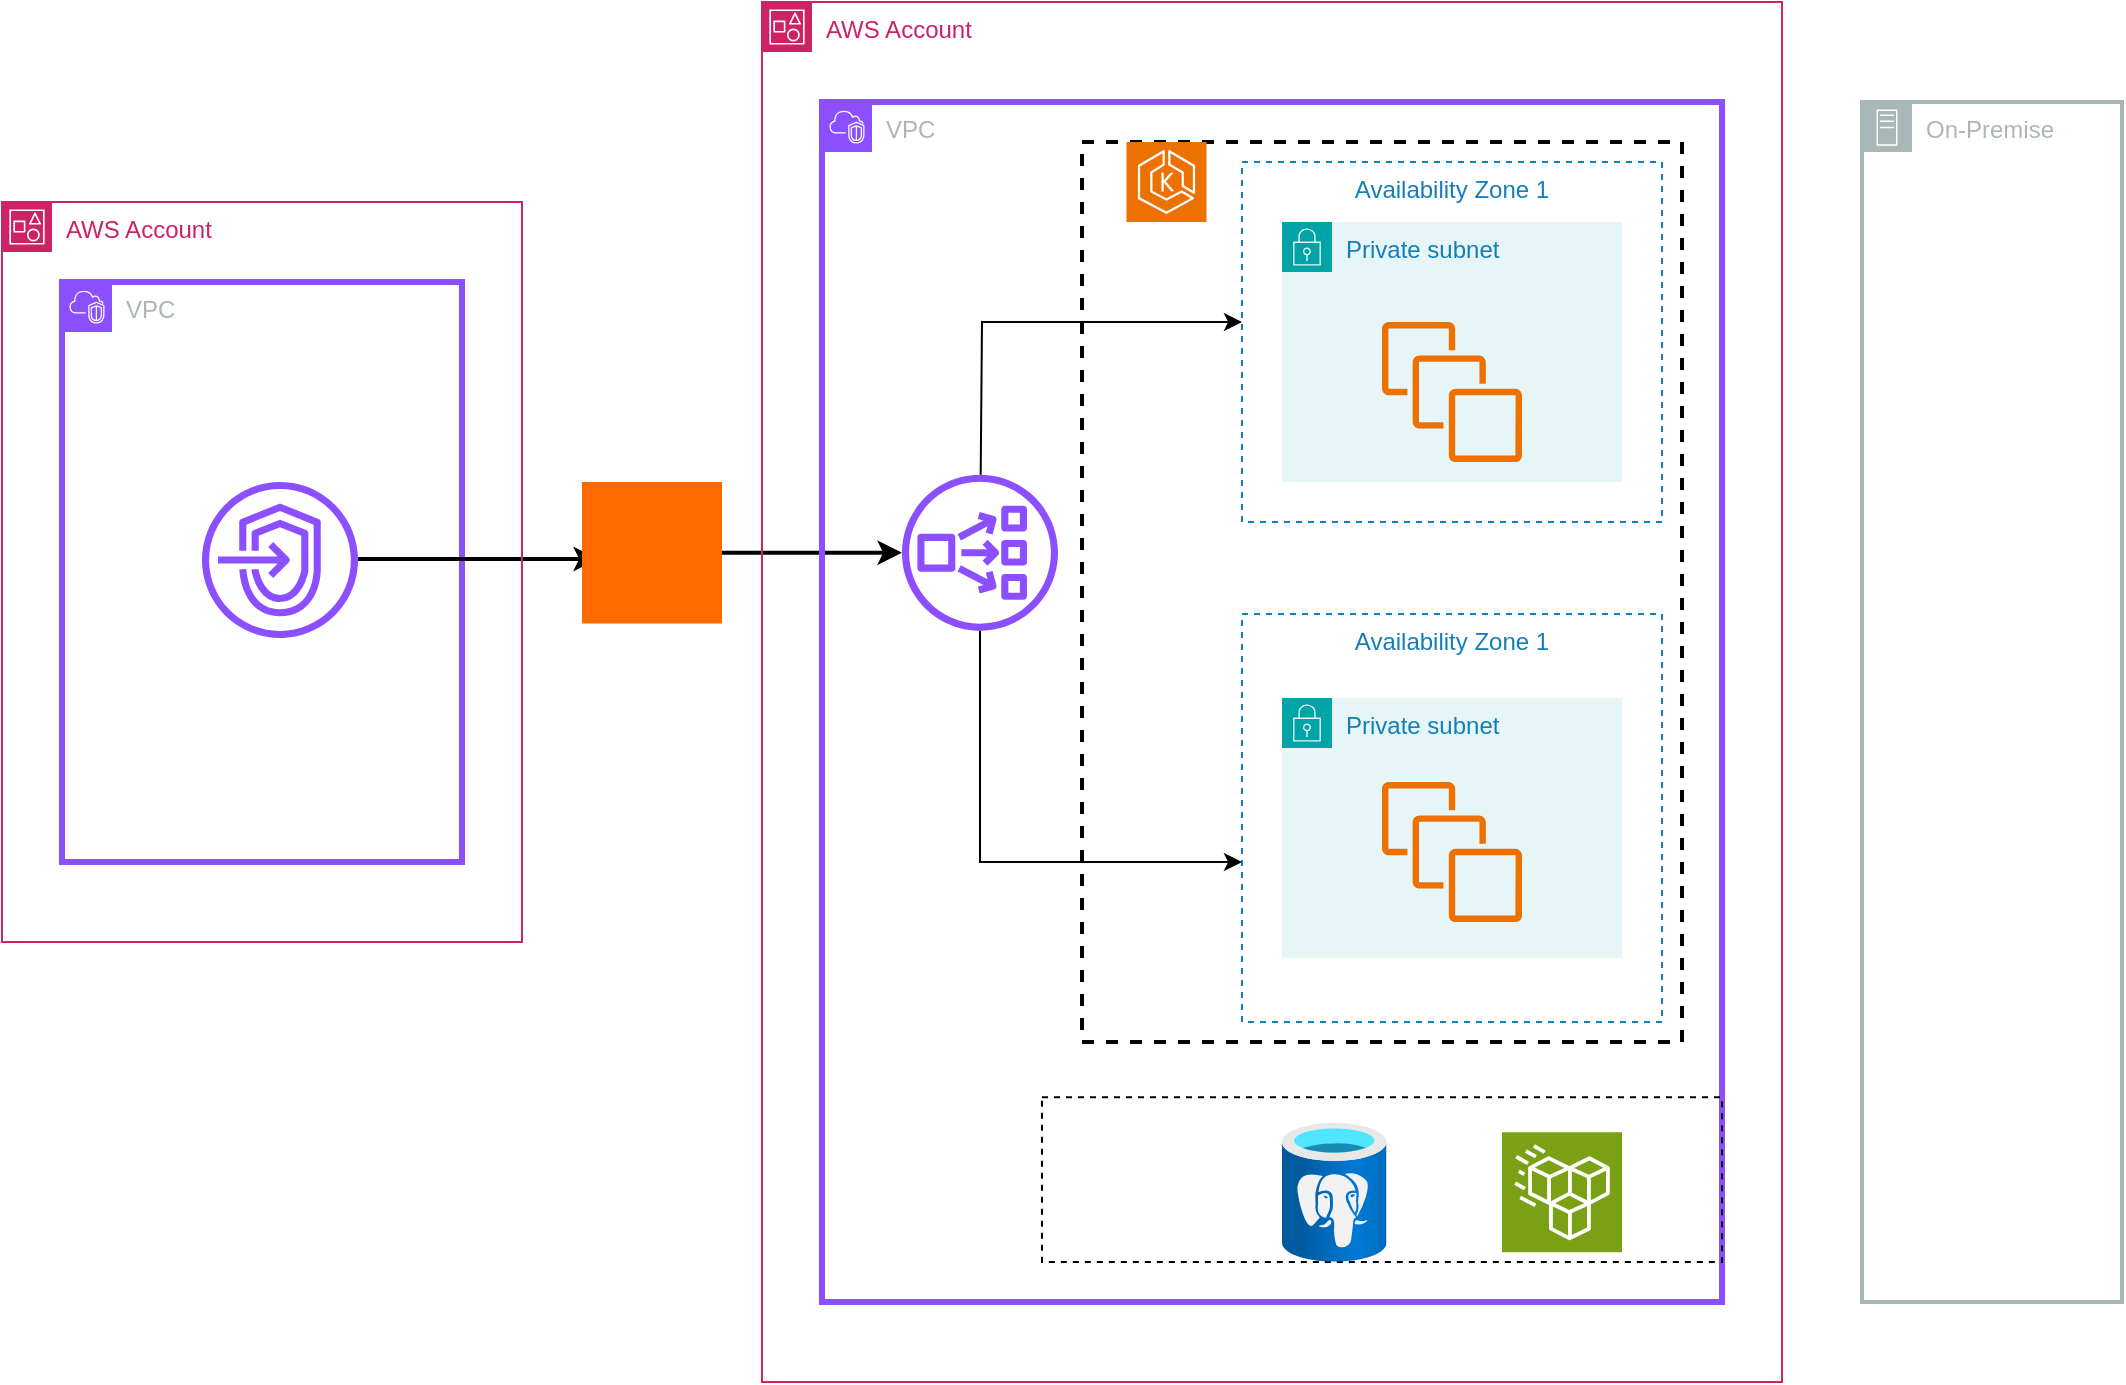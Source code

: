 <mxfile version="27.1.4">
  <diagram id="Ht1M8jgEwFfnCIfOTk4-" name="Page-1">
    <mxGraphModel dx="1502" dy="1032" grid="1" gridSize="10" guides="1" tooltips="1" connect="1" arrows="1" fold="1" page="1" pageScale="1" pageWidth="1169" pageHeight="827" math="0" shadow="0">
      <root>
        <mxCell id="0" />
        <mxCell id="1" parent="0" />
        <mxCell id="5K6jLp8h9VaGMAMTurrs-5" value="VPC" style="points=[[0,0],[0.25,0],[0.5,0],[0.75,0],[1,0],[1,0.25],[1,0.5],[1,0.75],[1,1],[0.75,1],[0.5,1],[0.25,1],[0,1],[0,0.75],[0,0.5],[0,0.25]];outlineConnect=0;gradientColor=none;html=1;whiteSpace=wrap;fontSize=12;fontStyle=0;container=1;pointerEvents=0;collapsible=0;recursiveResize=0;shape=mxgraph.aws4.group;grIcon=mxgraph.aws4.group_vpc2;strokeColor=#8C4FFF;fillColor=none;verticalAlign=top;align=left;spacingLeft=30;fontColor=#AAB7B8;dashed=0;strokeWidth=3;" parent="1" vertex="1">
          <mxGeometry x="80" y="150" width="200" height="290" as="geometry" />
        </mxCell>
        <mxCell id="5K6jLp8h9VaGMAMTurrs-10" value="" style="sketch=0;outlineConnect=0;fontColor=#232F3E;gradientColor=none;fillColor=#8C4FFF;strokeColor=none;dashed=0;verticalLabelPosition=bottom;verticalAlign=top;align=center;html=1;fontSize=12;fontStyle=0;aspect=fixed;pointerEvents=1;shape=mxgraph.aws4.endpoints;" parent="5K6jLp8h9VaGMAMTurrs-5" vertex="1">
          <mxGeometry x="70" y="100" width="78" height="78" as="geometry" />
        </mxCell>
        <mxCell id="S_dY2xMIcpg-6XYuu0yD-6" value="" style="endArrow=classic;html=1;rounded=0;strokeWidth=2;" edge="1" parent="5K6jLp8h9VaGMAMTurrs-5">
          <mxGeometry width="50" height="50" relative="1" as="geometry">
            <mxPoint x="148" y="138.5" as="sourcePoint" />
            <mxPoint x="268" y="138.5" as="targetPoint" />
          </mxGeometry>
        </mxCell>
        <mxCell id="5K6jLp8h9VaGMAMTurrs-8" value="" style="points=[];aspect=fixed;html=1;align=center;shadow=0;dashed=0;fillColor=#FF6A00;strokeColor=none;shape=mxgraph.alibaba_cloud.privatelink;" parent="1" vertex="1">
          <mxGeometry x="340" y="250" width="70" height="70.75" as="geometry" />
        </mxCell>
        <mxCell id="S_dY2xMIcpg-6XYuu0yD-5" value="" style="endArrow=classic;html=1;rounded=0;strokeWidth=2;" edge="1" parent="1" source="5K6jLp8h9VaGMAMTurrs-8" target="5K6jLp8h9VaGMAMTurrs-9">
          <mxGeometry width="50" height="50" relative="1" as="geometry">
            <mxPoint x="500" y="370" as="sourcePoint" />
            <mxPoint x="550" y="320" as="targetPoint" />
          </mxGeometry>
        </mxCell>
        <mxCell id="5K6jLp8h9VaGMAMTurrs-6" value="VPC" style="points=[[0,0],[0.25,0],[0.5,0],[0.75,0],[1,0],[1,0.25],[1,0.5],[1,0.75],[1,1],[0.75,1],[0.5,1],[0.25,1],[0,1],[0,0.75],[0,0.5],[0,0.25]];outlineConnect=0;gradientColor=none;html=1;whiteSpace=wrap;fontSize=12;fontStyle=0;container=1;pointerEvents=0;collapsible=0;recursiveResize=0;shape=mxgraph.aws4.group;grIcon=mxgraph.aws4.group_vpc2;strokeColor=#8C4FFF;fillColor=none;verticalAlign=top;align=left;spacingLeft=30;fontColor=#AAB7B8;dashed=0;strokeWidth=3;" parent="1" vertex="1">
          <mxGeometry x="460" y="60" width="450" height="600" as="geometry" />
        </mxCell>
        <mxCell id="5K6jLp8h9VaGMAMTurrs-9" value="" style="sketch=0;outlineConnect=0;fontColor=#232F3E;gradientColor=none;fillColor=#8C4FFF;strokeColor=none;dashed=0;verticalLabelPosition=bottom;verticalAlign=top;align=center;html=1;fontSize=12;fontStyle=0;aspect=fixed;pointerEvents=1;shape=mxgraph.aws4.network_load_balancer;" parent="5K6jLp8h9VaGMAMTurrs-6" vertex="1">
          <mxGeometry x="40" y="186.38" width="78" height="78" as="geometry" />
        </mxCell>
        <mxCell id="5K6jLp8h9VaGMAMTurrs-18" value="" style="rounded=0;whiteSpace=wrap;html=1;fillColor=none;dashed=1;strokeColor=light-dark(#000000,#3399FF);" parent="5K6jLp8h9VaGMAMTurrs-6" vertex="1">
          <mxGeometry x="110" y="497.58" width="340" height="82.42" as="geometry" />
        </mxCell>
        <mxCell id="S_dY2xMIcpg-6XYuu0yD-1" value="" style="image;aspect=fixed;html=1;points=[];align=center;fontSize=12;image=img/lib/azure2/databases/Azure_Database_PostgreSQL_Server.svg;" vertex="1" parent="5K6jLp8h9VaGMAMTurrs-6">
          <mxGeometry x="230" y="510.33" width="52.25" height="69.67" as="geometry" />
        </mxCell>
        <mxCell id="S_dY2xMIcpg-6XYuu0yD-2" value="" style="sketch=0;points=[[0,0,0],[0.25,0,0],[0.5,0,0],[0.75,0,0],[1,0,0],[0,1,0],[0.25,1,0],[0.5,1,0],[0.75,1,0],[1,1,0],[0,0.25,0],[0,0.5,0],[0,0.75,0],[1,0.25,0],[1,0.5,0],[1,0.75,0]];outlineConnect=0;fontColor=#232F3E;fillColor=#7AA116;strokeColor=#ffffff;dashed=0;verticalLabelPosition=bottom;verticalAlign=top;align=center;html=1;fontSize=12;fontStyle=0;aspect=fixed;shape=mxgraph.aws4.resourceIcon;resIcon=mxgraph.aws4.efs_standard;" vertex="1" parent="5K6jLp8h9VaGMAMTurrs-6">
          <mxGeometry x="340" y="515.16" width="60" height="60" as="geometry" />
        </mxCell>
        <mxCell id="S_dY2xMIcpg-6XYuu0yD-7" value="Private subnet" style="points=[[0,0],[0.25,0],[0.5,0],[0.75,0],[1,0],[1,0.25],[1,0.5],[1,0.75],[1,1],[0.75,1],[0.5,1],[0.25,1],[0,1],[0,0.75],[0,0.5],[0,0.25]];outlineConnect=0;gradientColor=none;html=1;whiteSpace=wrap;fontSize=12;fontStyle=0;container=1;pointerEvents=0;collapsible=0;recursiveResize=0;shape=mxgraph.aws4.group;grIcon=mxgraph.aws4.group_security_group;grStroke=0;strokeColor=#00A4A6;fillColor=#E6F6F7;verticalAlign=top;align=left;spacingLeft=30;fontColor=#147EBA;dashed=0;" vertex="1" parent="5K6jLp8h9VaGMAMTurrs-6">
          <mxGeometry x="230" y="60" width="170" height="130" as="geometry" />
        </mxCell>
        <mxCell id="5K6jLp8h9VaGMAMTurrs-16" value="Availability Zone 1" style="fillColor=none;strokeColor=#147EBA;dashed=1;verticalAlign=top;fontStyle=0;fontColor=#147EBA;whiteSpace=wrap;html=1;" parent="5K6jLp8h9VaGMAMTurrs-6" vertex="1">
          <mxGeometry x="210" y="30" width="210" height="180" as="geometry" />
        </mxCell>
        <mxCell id="S_dY2xMIcpg-6XYuu0yD-13" value="Availability Zone 1" style="fillColor=none;strokeColor=#147EBA;dashed=1;verticalAlign=top;fontStyle=0;fontColor=#147EBA;whiteSpace=wrap;html=1;" vertex="1" parent="5K6jLp8h9VaGMAMTurrs-6">
          <mxGeometry x="210" y="256" width="210" height="204" as="geometry" />
        </mxCell>
        <mxCell id="S_dY2xMIcpg-6XYuu0yD-16" value="Private subnet" style="points=[[0,0],[0.25,0],[0.5,0],[0.75,0],[1,0],[1,0.25],[1,0.5],[1,0.75],[1,1],[0.75,1],[0.5,1],[0.25,1],[0,1],[0,0.75],[0,0.5],[0,0.25]];outlineConnect=0;gradientColor=none;html=1;whiteSpace=wrap;fontSize=12;fontStyle=0;container=1;pointerEvents=0;collapsible=0;recursiveResize=0;shape=mxgraph.aws4.group;grIcon=mxgraph.aws4.group_security_group;grStroke=0;strokeColor=#00A4A6;fillColor=#E6F6F7;verticalAlign=top;align=left;spacingLeft=30;fontColor=#147EBA;dashed=0;" vertex="1" parent="5K6jLp8h9VaGMAMTurrs-6">
          <mxGeometry x="230" y="298" width="170" height="130" as="geometry" />
        </mxCell>
        <mxCell id="S_dY2xMIcpg-6XYuu0yD-18" value="" style="sketch=0;outlineConnect=0;fontColor=#232F3E;gradientColor=none;fillColor=#ED7100;strokeColor=none;dashed=0;verticalLabelPosition=bottom;verticalAlign=top;align=center;html=1;fontSize=12;fontStyle=0;aspect=fixed;pointerEvents=1;shape=mxgraph.aws4.instances;" vertex="1" parent="5K6jLp8h9VaGMAMTurrs-6">
          <mxGeometry x="280" y="110" width="70" height="70" as="geometry" />
        </mxCell>
        <mxCell id="S_dY2xMIcpg-6XYuu0yD-19" value="" style="sketch=0;outlineConnect=0;fontColor=#232F3E;gradientColor=none;fillColor=#ED7100;strokeColor=none;dashed=0;verticalLabelPosition=bottom;verticalAlign=top;align=center;html=1;fontSize=12;fontStyle=0;aspect=fixed;pointerEvents=1;shape=mxgraph.aws4.instances;" vertex="1" parent="5K6jLp8h9VaGMAMTurrs-6">
          <mxGeometry x="280" y="340" width="70" height="70" as="geometry" />
        </mxCell>
        <mxCell id="5K6jLp8h9VaGMAMTurrs-12" value="" style="rounded=0;whiteSpace=wrap;html=1;dashed=1;fillColor=none;strokeColor=light-dark(#000000,#FF8000);strokeWidth=2;" parent="5K6jLp8h9VaGMAMTurrs-6" vertex="1">
          <mxGeometry x="130" y="20" width="300" height="450" as="geometry" />
        </mxCell>
        <mxCell id="5K6jLp8h9VaGMAMTurrs-13" value="" style="sketch=0;points=[[0,0,0],[0.25,0,0],[0.5,0,0],[0.75,0,0],[1,0,0],[0,1,0],[0.25,1,0],[0.5,1,0],[0.75,1,0],[1,1,0],[0,0.25,0],[0,0.5,0],[0,0.75,0],[1,0.25,0],[1,0.5,0],[1,0.75,0]];outlineConnect=0;fontColor=#232F3E;fillColor=#ED7100;strokeColor=#ffffff;dashed=0;verticalLabelPosition=bottom;verticalAlign=top;align=center;html=1;fontSize=12;fontStyle=0;aspect=fixed;shape=mxgraph.aws4.resourceIcon;resIcon=mxgraph.aws4.eks;" parent="5K6jLp8h9VaGMAMTurrs-6" vertex="1">
          <mxGeometry x="152.25" y="20" width="40" height="40" as="geometry" />
        </mxCell>
        <mxCell id="S_dY2xMIcpg-6XYuu0yD-22" value="" style="endArrow=classic;html=1;rounded=0;" edge="1" parent="5K6jLp8h9VaGMAMTurrs-6" source="5K6jLp8h9VaGMAMTurrs-9">
          <mxGeometry width="50" height="50" relative="1" as="geometry">
            <mxPoint x="180" y="290" as="sourcePoint" />
            <mxPoint x="210" y="110" as="targetPoint" />
            <Array as="points">
              <mxPoint x="80" y="110" />
            </Array>
          </mxGeometry>
        </mxCell>
        <mxCell id="S_dY2xMIcpg-6XYuu0yD-23" value="" style="endArrow=classic;html=1;rounded=0;" edge="1" parent="5K6jLp8h9VaGMAMTurrs-6" source="5K6jLp8h9VaGMAMTurrs-9">
          <mxGeometry width="50" height="50" relative="1" as="geometry">
            <mxPoint x="80" y="430" as="sourcePoint" />
            <mxPoint x="210" y="380" as="targetPoint" />
            <Array as="points">
              <mxPoint x="79" y="380" />
              <mxPoint x="120" y="380" />
              <mxPoint x="210" y="380" />
            </Array>
          </mxGeometry>
        </mxCell>
        <mxCell id="S_dY2xMIcpg-6XYuu0yD-20" value="On-Premise" style="sketch=0;outlineConnect=0;gradientColor=none;html=1;whiteSpace=wrap;fontSize=12;fontStyle=0;shape=mxgraph.aws4.group;grIcon=mxgraph.aws4.group_on_premise;strokeColor=#AAB7B8;fillColor=none;verticalAlign=top;align=left;spacingLeft=30;fontColor=#AAB7B8;dashed=0;strokeWidth=2;" vertex="1" parent="1">
          <mxGeometry x="980" y="60" width="130" height="600" as="geometry" />
        </mxCell>
        <mxCell id="S_dY2xMIcpg-6XYuu0yD-24" value="AWS Account" style="points=[[0,0],[0.25,0],[0.5,0],[0.75,0],[1,0],[1,0.25],[1,0.5],[1,0.75],[1,1],[0.75,1],[0.5,1],[0.25,1],[0,1],[0,0.75],[0,0.5],[0,0.25]];outlineConnect=0;gradientColor=none;html=1;whiteSpace=wrap;fontSize=12;fontStyle=0;container=1;pointerEvents=0;collapsible=0;recursiveResize=0;shape=mxgraph.aws4.group;grIcon=mxgraph.aws4.group_account;strokeColor=#CD2264;fillColor=none;verticalAlign=top;align=left;spacingLeft=30;fontColor=#CD2264;dashed=0;" vertex="1" parent="1">
          <mxGeometry x="50" y="110" width="260" height="370" as="geometry" />
        </mxCell>
        <mxCell id="S_dY2xMIcpg-6XYuu0yD-25" value="AWS Account" style="points=[[0,0],[0.25,0],[0.5,0],[0.75,0],[1,0],[1,0.25],[1,0.5],[1,0.75],[1,1],[0.75,1],[0.5,1],[0.25,1],[0,1],[0,0.75],[0,0.5],[0,0.25]];outlineConnect=0;gradientColor=none;html=1;whiteSpace=wrap;fontSize=12;fontStyle=0;container=1;pointerEvents=0;collapsible=0;recursiveResize=0;shape=mxgraph.aws4.group;grIcon=mxgraph.aws4.group_account;strokeColor=#CD2264;fillColor=none;verticalAlign=top;align=left;spacingLeft=30;fontColor=#CD2264;dashed=0;" vertex="1" parent="1">
          <mxGeometry x="430" y="10" width="510" height="690" as="geometry" />
        </mxCell>
      </root>
    </mxGraphModel>
  </diagram>
</mxfile>
